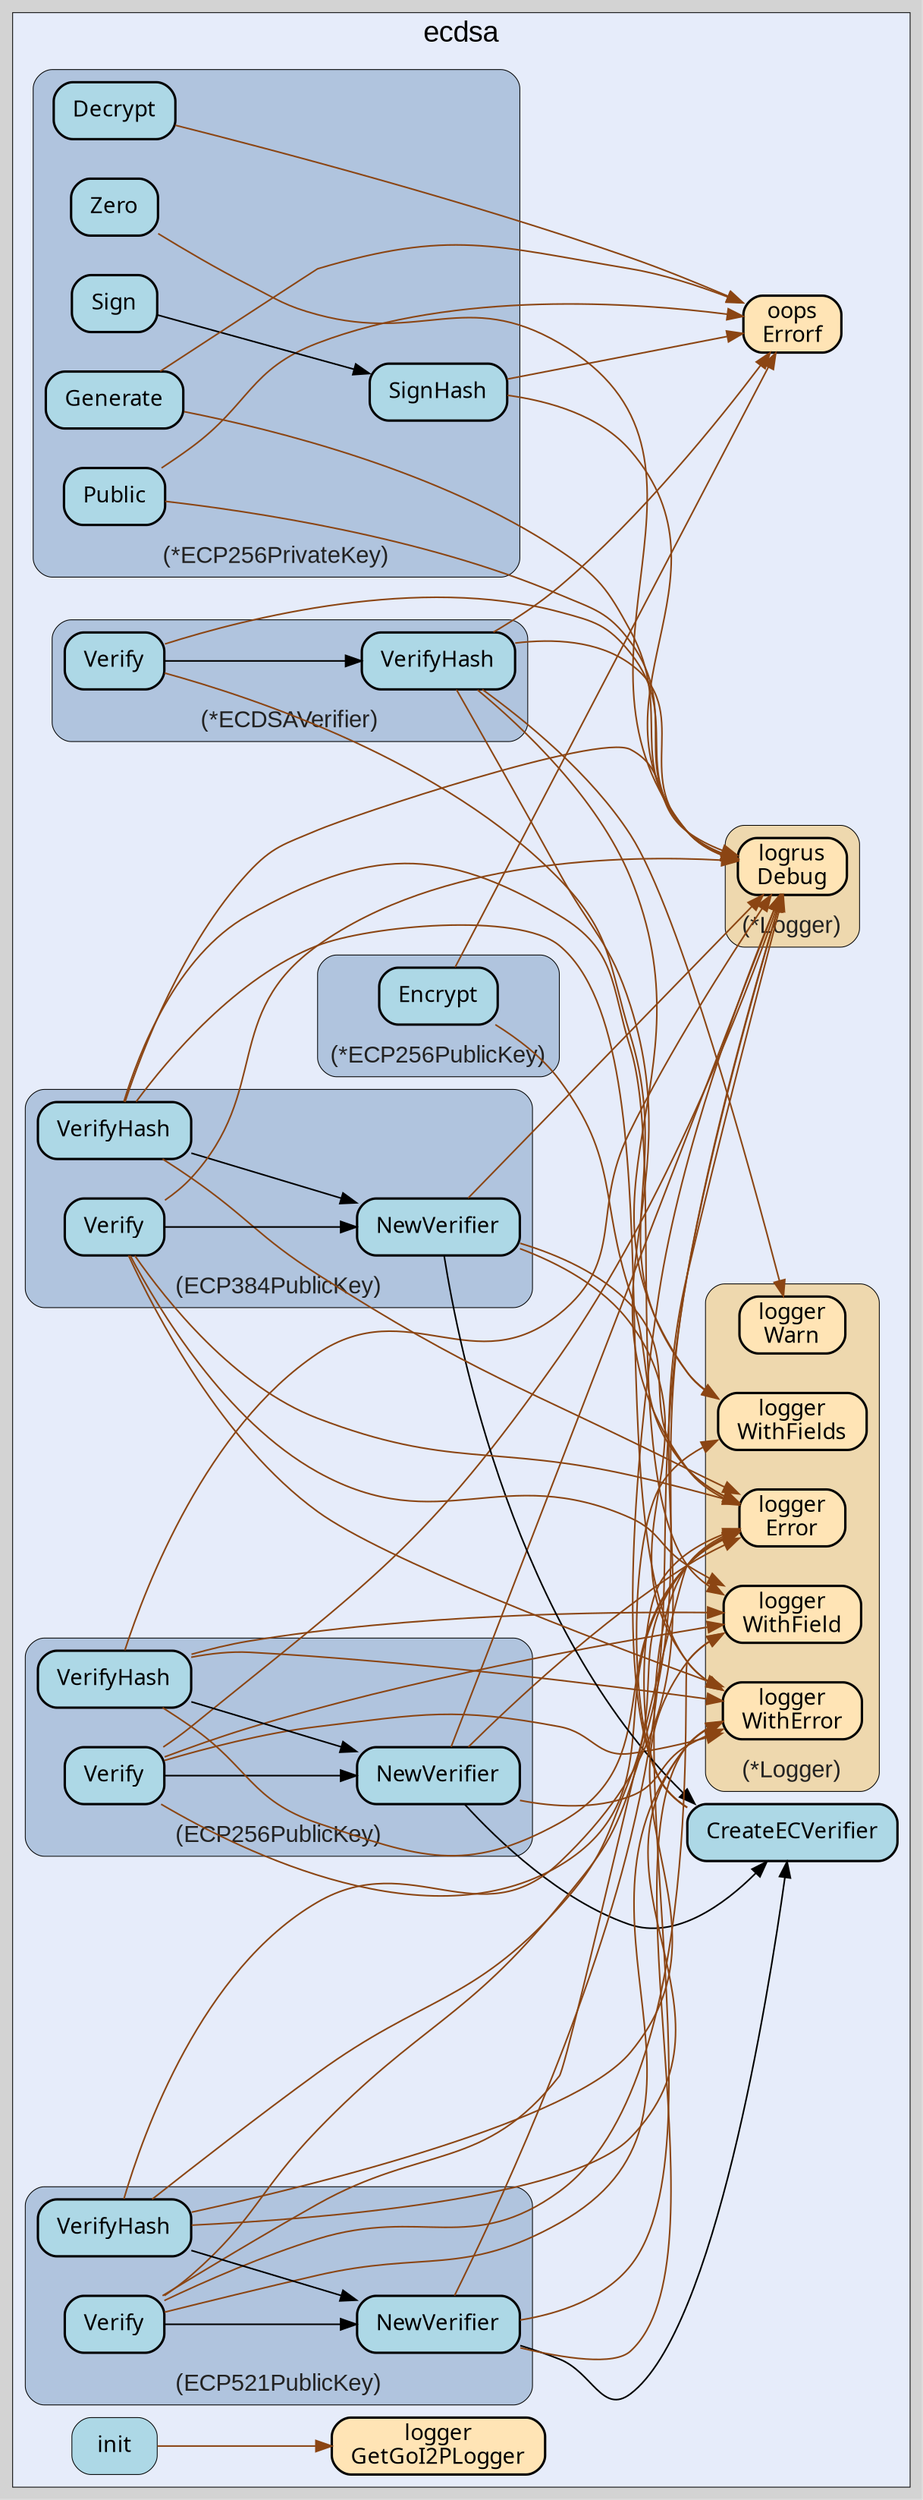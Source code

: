 digraph gocallvis {
    label="";
    labeljust="l";
    fontname="Arial";
    fontsize="14";
    rankdir="LR";
    bgcolor="lightgray";
    style="solid";
    penwidth="0.5";
    pad="0.0";
    nodesep="0.35";

    node [shape="box" style="filled,rounded" fillcolor="honeydew" fontname="Verdana" penwidth="1.0" margin="0.16,0.0"];
    edge [minlen="2"]

    subgraph "cluster_focus" {
        labelloc="t";
labeljust="c";
fontsize="18";
bgcolor="#e6ecfa";
label="ecdsa";
        
        "github.com/samber/oops.Errorf" [ fillcolor="moccasin" label="oops\nErrorf" penwidth="1.5" tooltip="github.com/samber/oops.Errorf | defined in oops.go:34" ]
        "github.com/go-i2p/crypto/ecdsa.CreateECVerifier" [ tooltip="github.com/go-i2p/crypto/ecdsa.CreateECVerifier | defined in ecdsa_verifier.go:68\nat ecdsa_verifier.go:69: calling [(*github.com/go-i2p/logger.Logger).WithFields]\nat ecdsa_verifier.go:75: calling [(*github.com/go-i2p/logger.Logger).Error]\nat ecdsa_verifier.go:72: calling [(*github.com/sirupsen/logrus.Logger).Debug]\nat ecdsa_verifier.go:83: calling [(*github.com/sirupsen/logrus.Logger).Debug]" fillcolor="lightblue" label="CreateECVerifier" penwidth="1.5" ]
        "github.com/go-i2p/crypto/ecdsa.init" [ tooltip="github.com/go-i2p/crypto/ecdsa.init | defined in .:0\nat constants.go:7: calling [github.com/go-i2p/logger.GetGoI2PLogger]" fillcolor="lightblue" label="init" penwidth="0.5" ]
        "github.com/go-i2p/logger.GetGoI2PLogger" [ fillcolor="moccasin" label="logger\nGetGoI2PLogger" penwidth="1.5" tooltip="github.com/go-i2p/logger.GetGoI2PLogger | defined in log.go:120" ]
        
        subgraph "cluster_*github.com/go-i2p/crypto/ecdsa.ECDSAVerifier" {
        penwidth="0.5";
fontcolor="#222222";
labelloc="b";
style="rounded,filled";
label="(*ECDSAVerifier)";
fontsize="15";
fillcolor="lightsteelblue";
tooltip="type: *github.com/go-i2p/crypto/ecdsa.ECDSAVerifier";
        
        "(*github.com/go-i2p/crypto/ecdsa.ECDSAVerifier).Verify" [ fillcolor="lightblue" label="Verify" penwidth="1.5" tooltip="(*github.com/go-i2p/crypto/ecdsa.ECDSAVerifier).Verify | defined in ecdsa_verifier.go:54\nat ecdsa_verifier.go:55: calling [(*github.com/go-i2p/logger.Logger).WithFields]\nat ecdsa_verifier.go:58: calling [(*github.com/sirupsen/logrus.Logger).Debug]\nat ecdsa_verifier.go:64: calling [(*github.com/go-i2p/crypto/ecdsa.ECDSAVerifier).VerifyHash]" ]
        "(*github.com/go-i2p/crypto/ecdsa.ECDSAVerifier).VerifyHash" [ fillcolor="lightblue" label="VerifyHash" penwidth="1.5" tooltip="(*github.com/go-i2p/crypto/ecdsa.ECDSAVerifier).VerifyHash | defined in ecdsa_verifier.go:21\nat ecdsa_verifier.go:25: calling [(*github.com/sirupsen/logrus.Logger).Debug]\nat ecdsa_verifier.go:48: calling [(*github.com/sirupsen/logrus.Logger).Debug]\nat ecdsa_verifier.go:22: calling [(*github.com/go-i2p/logger.Logger).WithFields]\nat ecdsa_verifier.go:32: calling [(*github.com/go-i2p/logger.Logger).WithFields]\nat ecdsa_verifier.go:35: calling [(*github.com/go-i2p/logger.Logger).Error]\nat ecdsa_verifier.go:45: calling [(*github.com/go-i2p/logger.Logger).Warn]\nat ecdsa_verifier.go:36: calling [github.com/samber/oops.Errorf]" ]
        
    }

        subgraph "cluster_*github.com/go-i2p/crypto/ecdsa.ECP256PrivateKey" {
        penwidth="0.5";
fontsize="15";
label="(*ECP256PrivateKey)";
tooltip="type: *github.com/go-i2p/crypto/ecdsa.ECP256PrivateKey";
fontcolor="#222222";
labelloc="b";
style="rounded,filled";
fillcolor="lightsteelblue";
        
        "(*github.com/go-i2p/crypto/ecdsa.ECP256PrivateKey).Zero" [ fillcolor="lightblue" label="Zero" penwidth="1.5" tooltip="(*github.com/go-i2p/crypto/ecdsa.ECP256PrivateKey).Zero | defined in ecdsa_p256_private.go:100\nat ecdsa_p256_private.go:105: calling [(*github.com/sirupsen/logrus.Logger).Debug]" ]
        "(*github.com/go-i2p/crypto/ecdsa.ECP256PrivateKey).SignHash" [ fillcolor="lightblue" label="SignHash" penwidth="1.5" tooltip="(*github.com/go-i2p/crypto/ecdsa.ECP256PrivateKey).SignHash | defined in ecdsa_p256_private.go:31\nat ecdsa_p256_private.go:44: calling [github.com/samber/oops.Errorf]\nat ecdsa_p256_private.go:56: calling [(*github.com/sirupsen/logrus.Logger).Debug]" ]
        "(*github.com/go-i2p/crypto/ecdsa.ECP256PrivateKey).Public" [ penwidth="1.5" tooltip="(*github.com/go-i2p/crypto/ecdsa.ECP256PrivateKey).Public | defined in ecdsa_p256_private.go:74\nat ecdsa_p256_private.go:80: calling [github.com/samber/oops.Errorf]\nat ecdsa_p256_private.go:95: calling [(*github.com/sirupsen/logrus.Logger).Debug]" fillcolor="lightblue" label="Public" ]
        "(*github.com/go-i2p/crypto/ecdsa.ECP256PrivateKey).Sign" [ penwidth="1.5" tooltip="(*github.com/go-i2p/crypto/ecdsa.ECP256PrivateKey).Sign | defined in ecdsa_p256_private.go:24\nat ecdsa_p256_private.go:27: calling [(*github.com/go-i2p/crypto/ecdsa.ECP256PrivateKey).SignHash]" fillcolor="lightblue" label="Sign" ]
        "(*github.com/go-i2p/crypto/ecdsa.ECP256PrivateKey).Generate" [ tooltip="(*github.com/go-i2p/crypto/ecdsa.ECP256PrivateKey).Generate | defined in ecdsa_p256_private.go:109\nat ecdsa_p256_private.go:123: calling [(*github.com/sirupsen/logrus.Logger).Debug]\nat ecdsa_p256_private.go:113: calling [github.com/samber/oops.Errorf]" fillcolor="lightblue" label="Generate" penwidth="1.5" ]
        "(*github.com/go-i2p/crypto/ecdsa.ECP256PrivateKey).Decrypt" [ fillcolor="lightblue" label="Decrypt" penwidth="1.5" tooltip="(*github.com/go-i2p/crypto/ecdsa.ECP256PrivateKey).Decrypt | defined in ecdsa_p256_private.go:61\nat ecdsa_p256_private.go:65: calling [github.com/samber/oops.Errorf]" ]
        
    }

        subgraph "cluster_*github.com/go-i2p/crypto/ecdsa.ECP256PublicKey" {
        penwidth="0.5";
fontcolor="#222222";
labelloc="b";
fontsize="15";
style="rounded,filled";
fillcolor="lightsteelblue";
label="(*ECP256PublicKey)";
tooltip="type: *github.com/go-i2p/crypto/ecdsa.ECP256PublicKey";
        
        "(*github.com/go-i2p/crypto/ecdsa.ECP256PublicKey).Encrypt" [ label="Encrypt" penwidth="1.5" tooltip="(*github.com/go-i2p/crypto/ecdsa.ECP256PublicKey).Encrypt | defined in ecdsa_p256_public.go:38\nat ecdsa_p256_public.go:40: calling [github.com/samber/oops.Errorf]\nat ecdsa_p256_public.go:39: calling [(*github.com/go-i2p/logger.Logger).Error]" fillcolor="lightblue" ]
        
    }

        subgraph "cluster_*github.com/go-i2p/logger.Logger" {
        tooltip="type: *github.com/go-i2p/logger.Logger";
penwidth="0.5";
fontsize="15";
fontcolor="#222222";
labelloc="b";
style="rounded,filled";
fillcolor="wheat2";
label="(*Logger)";
        
        "(*github.com/go-i2p/logger.Logger).WithFields" [ fillcolor="moccasin" label="logger\nWithFields" penwidth="1.5" tooltip="(*github.com/go-i2p/logger.Logger).WithFields | defined in log.go:60" ]
        "(*github.com/go-i2p/logger.Logger).Error" [ penwidth="1.5" tooltip="(*github.com/go-i2p/logger.Logger).Error | defined in log.go:42" fillcolor="moccasin" label="logger\nError" ]
        "(*github.com/go-i2p/logger.Logger).Warn" [ fillcolor="moccasin" label="logger\nWarn" penwidth="1.5" tooltip="(*github.com/go-i2p/logger.Logger).Warn | defined in log.go:30" ]
        "(*github.com/go-i2p/logger.Logger).WithError" [ fillcolor="moccasin" label="logger\nWithError" penwidth="1.5" tooltip="(*github.com/go-i2p/logger.Logger).WithError | defined in log.go:66" ]
        "(*github.com/go-i2p/logger.Logger).WithField" [ fillcolor="moccasin" label="logger\nWithField" penwidth="1.5" tooltip="(*github.com/go-i2p/logger.Logger).WithField | defined in log.go:54" ]
        
    }

        subgraph "cluster_*github.com/sirupsen/logrus.Logger" {
        penwidth="0.5";
fontsize="15";
fontcolor="#222222";
labelloc="b";
style="rounded,filled";
fillcolor="wheat2";
label="(*Logger)";
tooltip="type: *github.com/sirupsen/logrus.Logger";
        
        "(*github.com/sirupsen/logrus.Logger).Debug" [ tooltip="(*github.com/sirupsen/logrus.Logger).Debug | defined in logger.go:221" fillcolor="moccasin" label="logrus\nDebug" penwidth="1.5" ]
        
    }

        subgraph "cluster_github.com/go-i2p/crypto/ecdsa.ECP256PublicKey" {
        fontcolor="#222222";
label="(ECP256PublicKey)";
penwidth="0.5";
fontsize="15";
labelloc="b";
style="rounded,filled";
fillcolor="lightsteelblue";
tooltip="type: github.com/go-i2p/crypto/ecdsa.ECP256PublicKey";
        
        "(github.com/go-i2p/crypto/ecdsa.ECP256PublicKey).Verify" [ fillcolor="lightblue" label="Verify" penwidth="1.5" tooltip="(github.com/go-i2p/crypto/ecdsa.ECP256PublicKey).Verify | defined in ecdsa_p256_public.go:16\nat ecdsa_p256_public.go:20: calling [(*github.com/go-i2p/logger.Logger).Error]\nat ecdsa_p256_public.go:17: calling [(*github.com/go-i2p/logger.Logger).WithField]\nat ecdsa_p256_public.go:20: calling [(*github.com/go-i2p/logger.Logger).WithError]\nat ecdsa_p256_public.go:17: calling [(*github.com/sirupsen/logrus.Logger).Debug]\nat ecdsa_p256_public.go:18: calling [(github.com/go-i2p/crypto/ecdsa.ECP256PublicKey).NewVerifier]" ]
        "(github.com/go-i2p/crypto/ecdsa.ECP256PublicKey).NewVerifier" [ fillcolor="lightblue" label="NewVerifier" penwidth="1.5" tooltip="(github.com/go-i2p/crypto/ecdsa.ECP256PublicKey).NewVerifier | defined in ecdsa_p256_public.go:51\nat ecdsa_p256_public.go:54: calling [github.com/go-i2p/crypto/ecdsa.CreateECVerifier]\nat ecdsa_p256_public.go:56: calling [(*github.com/go-i2p/logger.Logger).Error]\nat ecdsa_p256_public.go:56: calling [(*github.com/go-i2p/logger.Logger).WithError]\nat ecdsa_p256_public.go:52: calling [(*github.com/sirupsen/logrus.Logger).Debug]" ]
        "(github.com/go-i2p/crypto/ecdsa.ECP256PublicKey).VerifyHash" [ label="VerifyHash" penwidth="1.5" tooltip="(github.com/go-i2p/crypto/ecdsa.ECP256PublicKey).VerifyHash | defined in ecdsa_p256_public.go:27\nat ecdsa_p256_public.go:31: calling [(*github.com/go-i2p/logger.Logger).Error]\nat ecdsa_p256_public.go:28: calling [(*github.com/go-i2p/logger.Logger).WithField]\nat ecdsa_p256_public.go:31: calling [(*github.com/go-i2p/logger.Logger).WithError]\nat ecdsa_p256_public.go:28: calling [(*github.com/sirupsen/logrus.Logger).Debug]\nat ecdsa_p256_public.go:29: calling [(github.com/go-i2p/crypto/ecdsa.ECP256PublicKey).NewVerifier]" fillcolor="lightblue" ]
        
    }

        subgraph "cluster_github.com/go-i2p/crypto/ecdsa.ECP384PublicKey" {
        tooltip="type: github.com/go-i2p/crypto/ecdsa.ECP384PublicKey";
fontsize="15";
label="(ECP384PublicKey)";
penwidth="0.5";
fontcolor="#222222";
labelloc="b";
style="rounded,filled";
fillcolor="lightsteelblue";
        
        "(github.com/go-i2p/crypto/ecdsa.ECP384PublicKey).NewVerifier" [ fillcolor="lightblue" label="NewVerifier" penwidth="1.5" tooltip="(github.com/go-i2p/crypto/ecdsa.ECP384PublicKey).NewVerifier | defined in ecdsa_p384_public.go:44\nat ecdsa_p384_public.go:48: calling [(*github.com/go-i2p/logger.Logger).WithError]\nat ecdsa_p384_public.go:46: calling [github.com/go-i2p/crypto/ecdsa.CreateECVerifier]\nat ecdsa_p384_public.go:45: calling [(*github.com/sirupsen/logrus.Logger).Debug]\nat ecdsa_p384_public.go:48: calling [(*github.com/go-i2p/logger.Logger).Error]" ]
        "(github.com/go-i2p/crypto/ecdsa.ECP384PublicKey).VerifyHash" [ penwidth="1.5" tooltip="(github.com/go-i2p/crypto/ecdsa.ECP384PublicKey).VerifyHash | defined in ecdsa_p384_public.go:26\nat ecdsa_p384_public.go:30: calling [(*github.com/go-i2p/logger.Logger).Error]\nat ecdsa_p384_public.go:27: calling [(*github.com/go-i2p/logger.Logger).WithField]\nat ecdsa_p384_public.go:30: calling [(*github.com/go-i2p/logger.Logger).WithError]\nat ecdsa_p384_public.go:28: calling [(github.com/go-i2p/crypto/ecdsa.ECP384PublicKey).NewVerifier]\nat ecdsa_p384_public.go:27: calling [(*github.com/sirupsen/logrus.Logger).Debug]" fillcolor="lightblue" label="VerifyHash" ]
        "(github.com/go-i2p/crypto/ecdsa.ECP384PublicKey).Verify" [ fillcolor="lightblue" label="Verify" penwidth="1.5" tooltip="(github.com/go-i2p/crypto/ecdsa.ECP384PublicKey).Verify | defined in ecdsa_p384_public.go:15\nat ecdsa_p384_public.go:19: calling [(*github.com/go-i2p/logger.Logger).WithError]\nat ecdsa_p384_public.go:16: calling [(*github.com/go-i2p/logger.Logger).WithField]\nat ecdsa_p384_public.go:16: calling [(*github.com/sirupsen/logrus.Logger).Debug]\nat ecdsa_p384_public.go:17: calling [(github.com/go-i2p/crypto/ecdsa.ECP384PublicKey).NewVerifier]\nat ecdsa_p384_public.go:19: calling [(*github.com/go-i2p/logger.Logger).Error]" ]
        
    }

        subgraph "cluster_github.com/go-i2p/crypto/ecdsa.ECP521PublicKey" {
        penwidth="0.5";
fontcolor="#222222";
style="rounded,filled";
fontsize="15";
labelloc="b";
fillcolor="lightsteelblue";
label="(ECP521PublicKey)";
tooltip="type: github.com/go-i2p/crypto/ecdsa.ECP521PublicKey";
        
        "(github.com/go-i2p/crypto/ecdsa.ECP521PublicKey).NewVerifier" [ penwidth="1.5" tooltip="(github.com/go-i2p/crypto/ecdsa.ECP521PublicKey).NewVerifier | defined in ecdsa_p521_public.go:44\nat ecdsa_p521_public.go:46: calling [github.com/go-i2p/crypto/ecdsa.CreateECVerifier]\nat ecdsa_p521_public.go:45: calling [(*github.com/sirupsen/logrus.Logger).Debug]\nat ecdsa_p521_public.go:48: calling [(*github.com/go-i2p/logger.Logger).Error]\nat ecdsa_p521_public.go:48: calling [(*github.com/go-i2p/logger.Logger).WithError]" fillcolor="lightblue" label="NewVerifier" ]
        "(github.com/go-i2p/crypto/ecdsa.ECP521PublicKey).Verify" [ fillcolor="lightblue" label="Verify" penwidth="1.5" tooltip="(github.com/go-i2p/crypto/ecdsa.ECP521PublicKey).Verify | defined in ecdsa_p521_public.go:15\nat ecdsa_p521_public.go:19: calling [(*github.com/go-i2p/logger.Logger).Error]\nat ecdsa_p521_public.go:16: calling [(*github.com/go-i2p/logger.Logger).WithField]\nat ecdsa_p521_public.go:19: calling [(*github.com/go-i2p/logger.Logger).WithError]\nat ecdsa_p521_public.go:17: calling [(github.com/go-i2p/crypto/ecdsa.ECP521PublicKey).NewVerifier]\nat ecdsa_p521_public.go:16: calling [(*github.com/sirupsen/logrus.Logger).Debug]" ]
        "(github.com/go-i2p/crypto/ecdsa.ECP521PublicKey).VerifyHash" [ label="VerifyHash" penwidth="1.5" tooltip="(github.com/go-i2p/crypto/ecdsa.ECP521PublicKey).VerifyHash | defined in ecdsa_p521_public.go:26\nat ecdsa_p521_public.go:28: calling [(github.com/go-i2p/crypto/ecdsa.ECP521PublicKey).NewVerifier]\nat ecdsa_p521_public.go:30: calling [(*github.com/go-i2p/logger.Logger).WithError]\nat ecdsa_p521_public.go:27: calling [(*github.com/go-i2p/logger.Logger).WithField]\nat ecdsa_p521_public.go:30: calling [(*github.com/go-i2p/logger.Logger).Error]\nat ecdsa_p521_public.go:27: calling [(*github.com/sirupsen/logrus.Logger).Debug]" fillcolor="lightblue" ]
        
    }

    }

    "(*github.com/go-i2p/crypto/ecdsa.ECDSAVerifier).VerifyHash" -> "(*github.com/sirupsen/logrus.Logger).Debug" [ color="saddlebrown" tooltip="at ecdsa_verifier.go:25: calling [(*github.com/sirupsen/logrus.Logger).Debug]\nat ecdsa_verifier.go:48: calling [(*github.com/sirupsen/logrus.Logger).Debug]" ]
    "(*github.com/go-i2p/crypto/ecdsa.ECP256PublicKey).Encrypt" -> "github.com/samber/oops.Errorf" [ color="saddlebrown" tooltip="at ecdsa_p256_public.go:40: calling [github.com/samber/oops.Errorf]" ]
    "(github.com/go-i2p/crypto/ecdsa.ECP384PublicKey).Verify" -> "(*github.com/go-i2p/logger.Logger).WithError" [ color="saddlebrown" tooltip="at ecdsa_p384_public.go:19: calling [(*github.com/go-i2p/logger.Logger).WithError]" ]
    "(github.com/go-i2p/crypto/ecdsa.ECP521PublicKey).VerifyHash" -> "(github.com/go-i2p/crypto/ecdsa.ECP521PublicKey).NewVerifier" [ tooltip="at ecdsa_p521_public.go:28: calling [(github.com/go-i2p/crypto/ecdsa.ECP521PublicKey).NewVerifier]" ]
    "(github.com/go-i2p/crypto/ecdsa.ECP521PublicKey).VerifyHash" -> "(*github.com/go-i2p/logger.Logger).WithError" [ color="saddlebrown" tooltip="at ecdsa_p521_public.go:30: calling [(*github.com/go-i2p/logger.Logger).WithError]" ]
    "(*github.com/go-i2p/crypto/ecdsa.ECDSAVerifier).VerifyHash" -> "(*github.com/go-i2p/logger.Logger).WithFields" [ color="saddlebrown" tooltip="at ecdsa_verifier.go:22: calling [(*github.com/go-i2p/logger.Logger).WithFields]\nat ecdsa_verifier.go:32: calling [(*github.com/go-i2p/logger.Logger).WithFields]" ]
    "(github.com/go-i2p/crypto/ecdsa.ECP521PublicKey).Verify" -> "(*github.com/go-i2p/logger.Logger).Error" [ color="saddlebrown" tooltip="at ecdsa_p521_public.go:19: calling [(*github.com/go-i2p/logger.Logger).Error]" ]
    "(github.com/go-i2p/crypto/ecdsa.ECP384PublicKey).VerifyHash" -> "(*github.com/go-i2p/logger.Logger).Error" [ tooltip="at ecdsa_p384_public.go:30: calling [(*github.com/go-i2p/logger.Logger).Error]" color="saddlebrown" ]
    "(github.com/go-i2p/crypto/ecdsa.ECP384PublicKey).Verify" -> "(*github.com/go-i2p/logger.Logger).WithField" [ color="saddlebrown" tooltip="at ecdsa_p384_public.go:16: calling [(*github.com/go-i2p/logger.Logger).WithField]" ]
    "(*github.com/go-i2p/crypto/ecdsa.ECDSAVerifier).Verify" -> "(*github.com/go-i2p/logger.Logger).WithFields" [ color="saddlebrown" tooltip="at ecdsa_verifier.go:55: calling [(*github.com/go-i2p/logger.Logger).WithFields]" ]
    "(*github.com/go-i2p/crypto/ecdsa.ECP256PrivateKey).Zero" -> "(*github.com/sirupsen/logrus.Logger).Debug" [ color="saddlebrown" tooltip="at ecdsa_p256_private.go:105: calling [(*github.com/sirupsen/logrus.Logger).Debug]" ]
    "(github.com/go-i2p/crypto/ecdsa.ECP256PublicKey).NewVerifier" -> "github.com/go-i2p/crypto/ecdsa.CreateECVerifier" [ tooltip="at ecdsa_p256_public.go:54: calling [github.com/go-i2p/crypto/ecdsa.CreateECVerifier]" ]
    "(github.com/go-i2p/crypto/ecdsa.ECP384PublicKey).NewVerifier" -> "(*github.com/go-i2p/logger.Logger).WithError" [ color="saddlebrown" tooltip="at ecdsa_p384_public.go:48: calling [(*github.com/go-i2p/logger.Logger).WithError]" ]
    "(github.com/go-i2p/crypto/ecdsa.ECP521PublicKey).VerifyHash" -> "(*github.com/go-i2p/logger.Logger).WithField" [ color="saddlebrown" tooltip="at ecdsa_p521_public.go:27: calling [(*github.com/go-i2p/logger.Logger).WithField]" ]
    "(github.com/go-i2p/crypto/ecdsa.ECP256PublicKey).Verify" -> "(*github.com/go-i2p/logger.Logger).Error" [ color="saddlebrown" tooltip="at ecdsa_p256_public.go:20: calling [(*github.com/go-i2p/logger.Logger).Error]" ]
    "(github.com/go-i2p/crypto/ecdsa.ECP521PublicKey).NewVerifier" -> "github.com/go-i2p/crypto/ecdsa.CreateECVerifier" [ tooltip="at ecdsa_p521_public.go:46: calling [github.com/go-i2p/crypto/ecdsa.CreateECVerifier]" ]
    "(github.com/go-i2p/crypto/ecdsa.ECP256PublicKey).NewVerifier" -> "(*github.com/go-i2p/logger.Logger).Error" [ color="saddlebrown" tooltip="at ecdsa_p256_public.go:56: calling [(*github.com/go-i2p/logger.Logger).Error]" ]
    "github.com/go-i2p/crypto/ecdsa.CreateECVerifier" -> "(*github.com/go-i2p/logger.Logger).WithFields" [ color="saddlebrown" tooltip="at ecdsa_verifier.go:69: calling [(*github.com/go-i2p/logger.Logger).WithFields]" ]
    "(github.com/go-i2p/crypto/ecdsa.ECP256PublicKey).Verify" -> "(*github.com/go-i2p/logger.Logger).WithField" [ color="saddlebrown" tooltip="at ecdsa_p256_public.go:17: calling [(*github.com/go-i2p/logger.Logger).WithField]" ]
    "(github.com/go-i2p/crypto/ecdsa.ECP521PublicKey).Verify" -> "(*github.com/go-i2p/logger.Logger).WithField" [ color="saddlebrown" tooltip="at ecdsa_p521_public.go:16: calling [(*github.com/go-i2p/logger.Logger).WithField]" ]
    "(github.com/go-i2p/crypto/ecdsa.ECP256PublicKey).VerifyHash" -> "(*github.com/go-i2p/logger.Logger).Error" [ color="saddlebrown" tooltip="at ecdsa_p256_public.go:31: calling [(*github.com/go-i2p/logger.Logger).Error]" ]
    "(*github.com/go-i2p/crypto/ecdsa.ECP256PrivateKey).Decrypt" -> "github.com/samber/oops.Errorf" [ color="saddlebrown" tooltip="at ecdsa_p256_private.go:65: calling [github.com/samber/oops.Errorf]" ]
    "(github.com/go-i2p/crypto/ecdsa.ECP521PublicKey).VerifyHash" -> "(*github.com/go-i2p/logger.Logger).Error" [ color="saddlebrown" tooltip="at ecdsa_p521_public.go:30: calling [(*github.com/go-i2p/logger.Logger).Error]" ]
    "(*github.com/go-i2p/crypto/ecdsa.ECDSAVerifier).Verify" -> "(*github.com/sirupsen/logrus.Logger).Debug" [ color="saddlebrown" tooltip="at ecdsa_verifier.go:58: calling [(*github.com/sirupsen/logrus.Logger).Debug]" ]
    "(github.com/go-i2p/crypto/ecdsa.ECP256PublicKey).Verify" -> "(*github.com/go-i2p/logger.Logger).WithError" [ color="saddlebrown" tooltip="at ecdsa_p256_public.go:20: calling [(*github.com/go-i2p/logger.Logger).WithError]" ]
    "(github.com/go-i2p/crypto/ecdsa.ECP521PublicKey).Verify" -> "(*github.com/go-i2p/logger.Logger).WithError" [ tooltip="at ecdsa_p521_public.go:19: calling [(*github.com/go-i2p/logger.Logger).WithError]" color="saddlebrown" ]
    "(github.com/go-i2p/crypto/ecdsa.ECP256PublicKey).VerifyHash" -> "(*github.com/go-i2p/logger.Logger).WithField" [ tooltip="at ecdsa_p256_public.go:28: calling [(*github.com/go-i2p/logger.Logger).WithField]" color="saddlebrown" ]
    "(github.com/go-i2p/crypto/ecdsa.ECP384PublicKey).Verify" -> "(*github.com/sirupsen/logrus.Logger).Debug" [ color="saddlebrown" tooltip="at ecdsa_p384_public.go:16: calling [(*github.com/sirupsen/logrus.Logger).Debug]" ]
    "(*github.com/go-i2p/crypto/ecdsa.ECP256PrivateKey).Sign" -> "(*github.com/go-i2p/crypto/ecdsa.ECP256PrivateKey).SignHash" [ tooltip="at ecdsa_p256_private.go:27: calling [(*github.com/go-i2p/crypto/ecdsa.ECP256PrivateKey).SignHash]" ]
    "(*github.com/go-i2p/crypto/ecdsa.ECDSAVerifier).VerifyHash" -> "(*github.com/go-i2p/logger.Logger).Error" [ color="saddlebrown" tooltip="at ecdsa_verifier.go:35: calling [(*github.com/go-i2p/logger.Logger).Error]" ]
    "(*github.com/go-i2p/crypto/ecdsa.ECDSAVerifier).VerifyHash" -> "(*github.com/go-i2p/logger.Logger).Warn" [ color="saddlebrown" tooltip="at ecdsa_verifier.go:45: calling [(*github.com/go-i2p/logger.Logger).Warn]" ]
    "(github.com/go-i2p/crypto/ecdsa.ECP256PublicKey).Verify" -> "(*github.com/sirupsen/logrus.Logger).Debug" [ tooltip="at ecdsa_p256_public.go:17: calling [(*github.com/sirupsen/logrus.Logger).Debug]" color="saddlebrown" ]
    "(github.com/go-i2p/crypto/ecdsa.ECP256PublicKey).VerifyHash" -> "(*github.com/go-i2p/logger.Logger).WithError" [ tooltip="at ecdsa_p256_public.go:31: calling [(*github.com/go-i2p/logger.Logger).WithError]" color="saddlebrown" ]
    "(github.com/go-i2p/crypto/ecdsa.ECP384PublicKey).NewVerifier" -> "github.com/go-i2p/crypto/ecdsa.CreateECVerifier" [ tooltip="at ecdsa_p384_public.go:46: calling [github.com/go-i2p/crypto/ecdsa.CreateECVerifier]" ]
    "(*github.com/go-i2p/crypto/ecdsa.ECP256PrivateKey).Generate" -> "(*github.com/sirupsen/logrus.Logger).Debug" [ color="saddlebrown" tooltip="at ecdsa_p256_private.go:123: calling [(*github.com/sirupsen/logrus.Logger).Debug]" ]
    "github.com/go-i2p/crypto/ecdsa.CreateECVerifier" -> "(*github.com/go-i2p/logger.Logger).Error" [ color="saddlebrown" tooltip="at ecdsa_verifier.go:75: calling [(*github.com/go-i2p/logger.Logger).Error]" ]
    "(github.com/go-i2p/crypto/ecdsa.ECP256PublicKey).Verify" -> "(github.com/go-i2p/crypto/ecdsa.ECP256PublicKey).NewVerifier" [ tooltip="at ecdsa_p256_public.go:18: calling [(github.com/go-i2p/crypto/ecdsa.ECP256PublicKey).NewVerifier]" ]
    "(github.com/go-i2p/crypto/ecdsa.ECP256PublicKey).VerifyHash" -> "(*github.com/sirupsen/logrus.Logger).Debug" [ color="saddlebrown" tooltip="at ecdsa_p256_public.go:28: calling [(*github.com/sirupsen/logrus.Logger).Debug]" ]
    "(github.com/go-i2p/crypto/ecdsa.ECP384PublicKey).VerifyHash" -> "(*github.com/go-i2p/logger.Logger).WithField" [ color="saddlebrown" tooltip="at ecdsa_p384_public.go:27: calling [(*github.com/go-i2p/logger.Logger).WithField]" ]
    "(github.com/go-i2p/crypto/ecdsa.ECP384PublicKey).Verify" -> "(github.com/go-i2p/crypto/ecdsa.ECP384PublicKey).NewVerifier" [ tooltip="at ecdsa_p384_public.go:17: calling [(github.com/go-i2p/crypto/ecdsa.ECP384PublicKey).NewVerifier]" ]
    "(*github.com/go-i2p/crypto/ecdsa.ECP256PrivateKey).SignHash" -> "github.com/samber/oops.Errorf" [ tooltip="at ecdsa_p256_private.go:44: calling [github.com/samber/oops.Errorf]" color="saddlebrown" ]
    "(github.com/go-i2p/crypto/ecdsa.ECP256PublicKey).VerifyHash" -> "(github.com/go-i2p/crypto/ecdsa.ECP256PublicKey).NewVerifier" [ tooltip="at ecdsa_p256_public.go:29: calling [(github.com/go-i2p/crypto/ecdsa.ECP256PublicKey).NewVerifier]" ]
    "(github.com/go-i2p/crypto/ecdsa.ECP521PublicKey).NewVerifier" -> "(*github.com/sirupsen/logrus.Logger).Debug" [ color="saddlebrown" tooltip="at ecdsa_p521_public.go:45: calling [(*github.com/sirupsen/logrus.Logger).Debug]" ]
    "github.com/go-i2p/crypto/ecdsa.CreateECVerifier" -> "(*github.com/sirupsen/logrus.Logger).Debug" [ color="saddlebrown" tooltip="at ecdsa_verifier.go:72: calling [(*github.com/sirupsen/logrus.Logger).Debug]\nat ecdsa_verifier.go:83: calling [(*github.com/sirupsen/logrus.Logger).Debug]" ]
    "(github.com/go-i2p/crypto/ecdsa.ECP521PublicKey).NewVerifier" -> "(*github.com/go-i2p/logger.Logger).Error" [ tooltip="at ecdsa_p521_public.go:48: calling [(*github.com/go-i2p/logger.Logger).Error]" color="saddlebrown" ]
    "(github.com/go-i2p/crypto/ecdsa.ECP521PublicKey).Verify" -> "(github.com/go-i2p/crypto/ecdsa.ECP521PublicKey).NewVerifier" [ tooltip="at ecdsa_p521_public.go:17: calling [(github.com/go-i2p/crypto/ecdsa.ECP521PublicKey).NewVerifier]" ]
    "github.com/go-i2p/crypto/ecdsa.init" -> "github.com/go-i2p/logger.GetGoI2PLogger" [ color="saddlebrown" tooltip="at constants.go:7: calling [github.com/go-i2p/logger.GetGoI2PLogger]" ]
    "(*github.com/go-i2p/crypto/ecdsa.ECP256PublicKey).Encrypt" -> "(*github.com/go-i2p/logger.Logger).Error" [ color="saddlebrown" tooltip="at ecdsa_p256_public.go:39: calling [(*github.com/go-i2p/logger.Logger).Error]" ]
    "(github.com/go-i2p/crypto/ecdsa.ECP384PublicKey).VerifyHash" -> "(*github.com/go-i2p/logger.Logger).WithError" [ tooltip="at ecdsa_p384_public.go:30: calling [(*github.com/go-i2p/logger.Logger).WithError]" color="saddlebrown" ]
    "(github.com/go-i2p/crypto/ecdsa.ECP256PublicKey).NewVerifier" -> "(*github.com/go-i2p/logger.Logger).WithError" [ color="saddlebrown" tooltip="at ecdsa_p256_public.go:56: calling [(*github.com/go-i2p/logger.Logger).WithError]" ]
    "(*github.com/go-i2p/crypto/ecdsa.ECP256PrivateKey).Public" -> "github.com/samber/oops.Errorf" [ color="saddlebrown" tooltip="at ecdsa_p256_private.go:80: calling [github.com/samber/oops.Errorf]" ]
    "(github.com/go-i2p/crypto/ecdsa.ECP384PublicKey).Verify" -> "(*github.com/go-i2p/logger.Logger).Error" [ color="saddlebrown" tooltip="at ecdsa_p384_public.go:19: calling [(*github.com/go-i2p/logger.Logger).Error]" ]
    "(*github.com/go-i2p/crypto/ecdsa.ECDSAVerifier).VerifyHash" -> "github.com/samber/oops.Errorf" [ color="saddlebrown" tooltip="at ecdsa_verifier.go:36: calling [github.com/samber/oops.Errorf]" ]
    "(*github.com/go-i2p/crypto/ecdsa.ECDSAVerifier).Verify" -> "(*github.com/go-i2p/crypto/ecdsa.ECDSAVerifier).VerifyHash" [ tooltip="at ecdsa_verifier.go:64: calling [(*github.com/go-i2p/crypto/ecdsa.ECDSAVerifier).VerifyHash]" ]
    "(*github.com/go-i2p/crypto/ecdsa.ECP256PrivateKey).Public" -> "(*github.com/sirupsen/logrus.Logger).Debug" [ color="saddlebrown" tooltip="at ecdsa_p256_private.go:95: calling [(*github.com/sirupsen/logrus.Logger).Debug]" ]
    "(github.com/go-i2p/crypto/ecdsa.ECP384PublicKey).VerifyHash" -> "(github.com/go-i2p/crypto/ecdsa.ECP384PublicKey).NewVerifier" [ tooltip="at ecdsa_p384_public.go:28: calling [(github.com/go-i2p/crypto/ecdsa.ECP384PublicKey).NewVerifier]" ]
    "(github.com/go-i2p/crypto/ecdsa.ECP384PublicKey).NewVerifier" -> "(*github.com/sirupsen/logrus.Logger).Debug" [ color="saddlebrown" tooltip="at ecdsa_p384_public.go:45: calling [(*github.com/sirupsen/logrus.Logger).Debug]" ]
    "(*github.com/go-i2p/crypto/ecdsa.ECP256PrivateKey).Generate" -> "github.com/samber/oops.Errorf" [ color="saddlebrown" tooltip="at ecdsa_p256_private.go:113: calling [github.com/samber/oops.Errorf]" ]
    "(github.com/go-i2p/crypto/ecdsa.ECP256PublicKey).NewVerifier" -> "(*github.com/sirupsen/logrus.Logger).Debug" [ color="saddlebrown" tooltip="at ecdsa_p256_public.go:52: calling [(*github.com/sirupsen/logrus.Logger).Debug]" ]
    "(github.com/go-i2p/crypto/ecdsa.ECP384PublicKey).NewVerifier" -> "(*github.com/go-i2p/logger.Logger).Error" [ color="saddlebrown" tooltip="at ecdsa_p384_public.go:48: calling [(*github.com/go-i2p/logger.Logger).Error]" ]
    "(github.com/go-i2p/crypto/ecdsa.ECP384PublicKey).VerifyHash" -> "(*github.com/sirupsen/logrus.Logger).Debug" [ color="saddlebrown" tooltip="at ecdsa_p384_public.go:27: calling [(*github.com/sirupsen/logrus.Logger).Debug]" ]
    "(github.com/go-i2p/crypto/ecdsa.ECP521PublicKey).VerifyHash" -> "(*github.com/sirupsen/logrus.Logger).Debug" [ color="saddlebrown" tooltip="at ecdsa_p521_public.go:27: calling [(*github.com/sirupsen/logrus.Logger).Debug]" ]
    "(github.com/go-i2p/crypto/ecdsa.ECP521PublicKey).NewVerifier" -> "(*github.com/go-i2p/logger.Logger).WithError" [ color="saddlebrown" tooltip="at ecdsa_p521_public.go:48: calling [(*github.com/go-i2p/logger.Logger).WithError]" ]
    "(*github.com/go-i2p/crypto/ecdsa.ECP256PrivateKey).SignHash" -> "(*github.com/sirupsen/logrus.Logger).Debug" [ color="saddlebrown" tooltip="at ecdsa_p256_private.go:56: calling [(*github.com/sirupsen/logrus.Logger).Debug]" ]
    "(github.com/go-i2p/crypto/ecdsa.ECP521PublicKey).Verify" -> "(*github.com/sirupsen/logrus.Logger).Debug" [ color="saddlebrown" tooltip="at ecdsa_p521_public.go:16: calling [(*github.com/sirupsen/logrus.Logger).Debug]" ]
}

